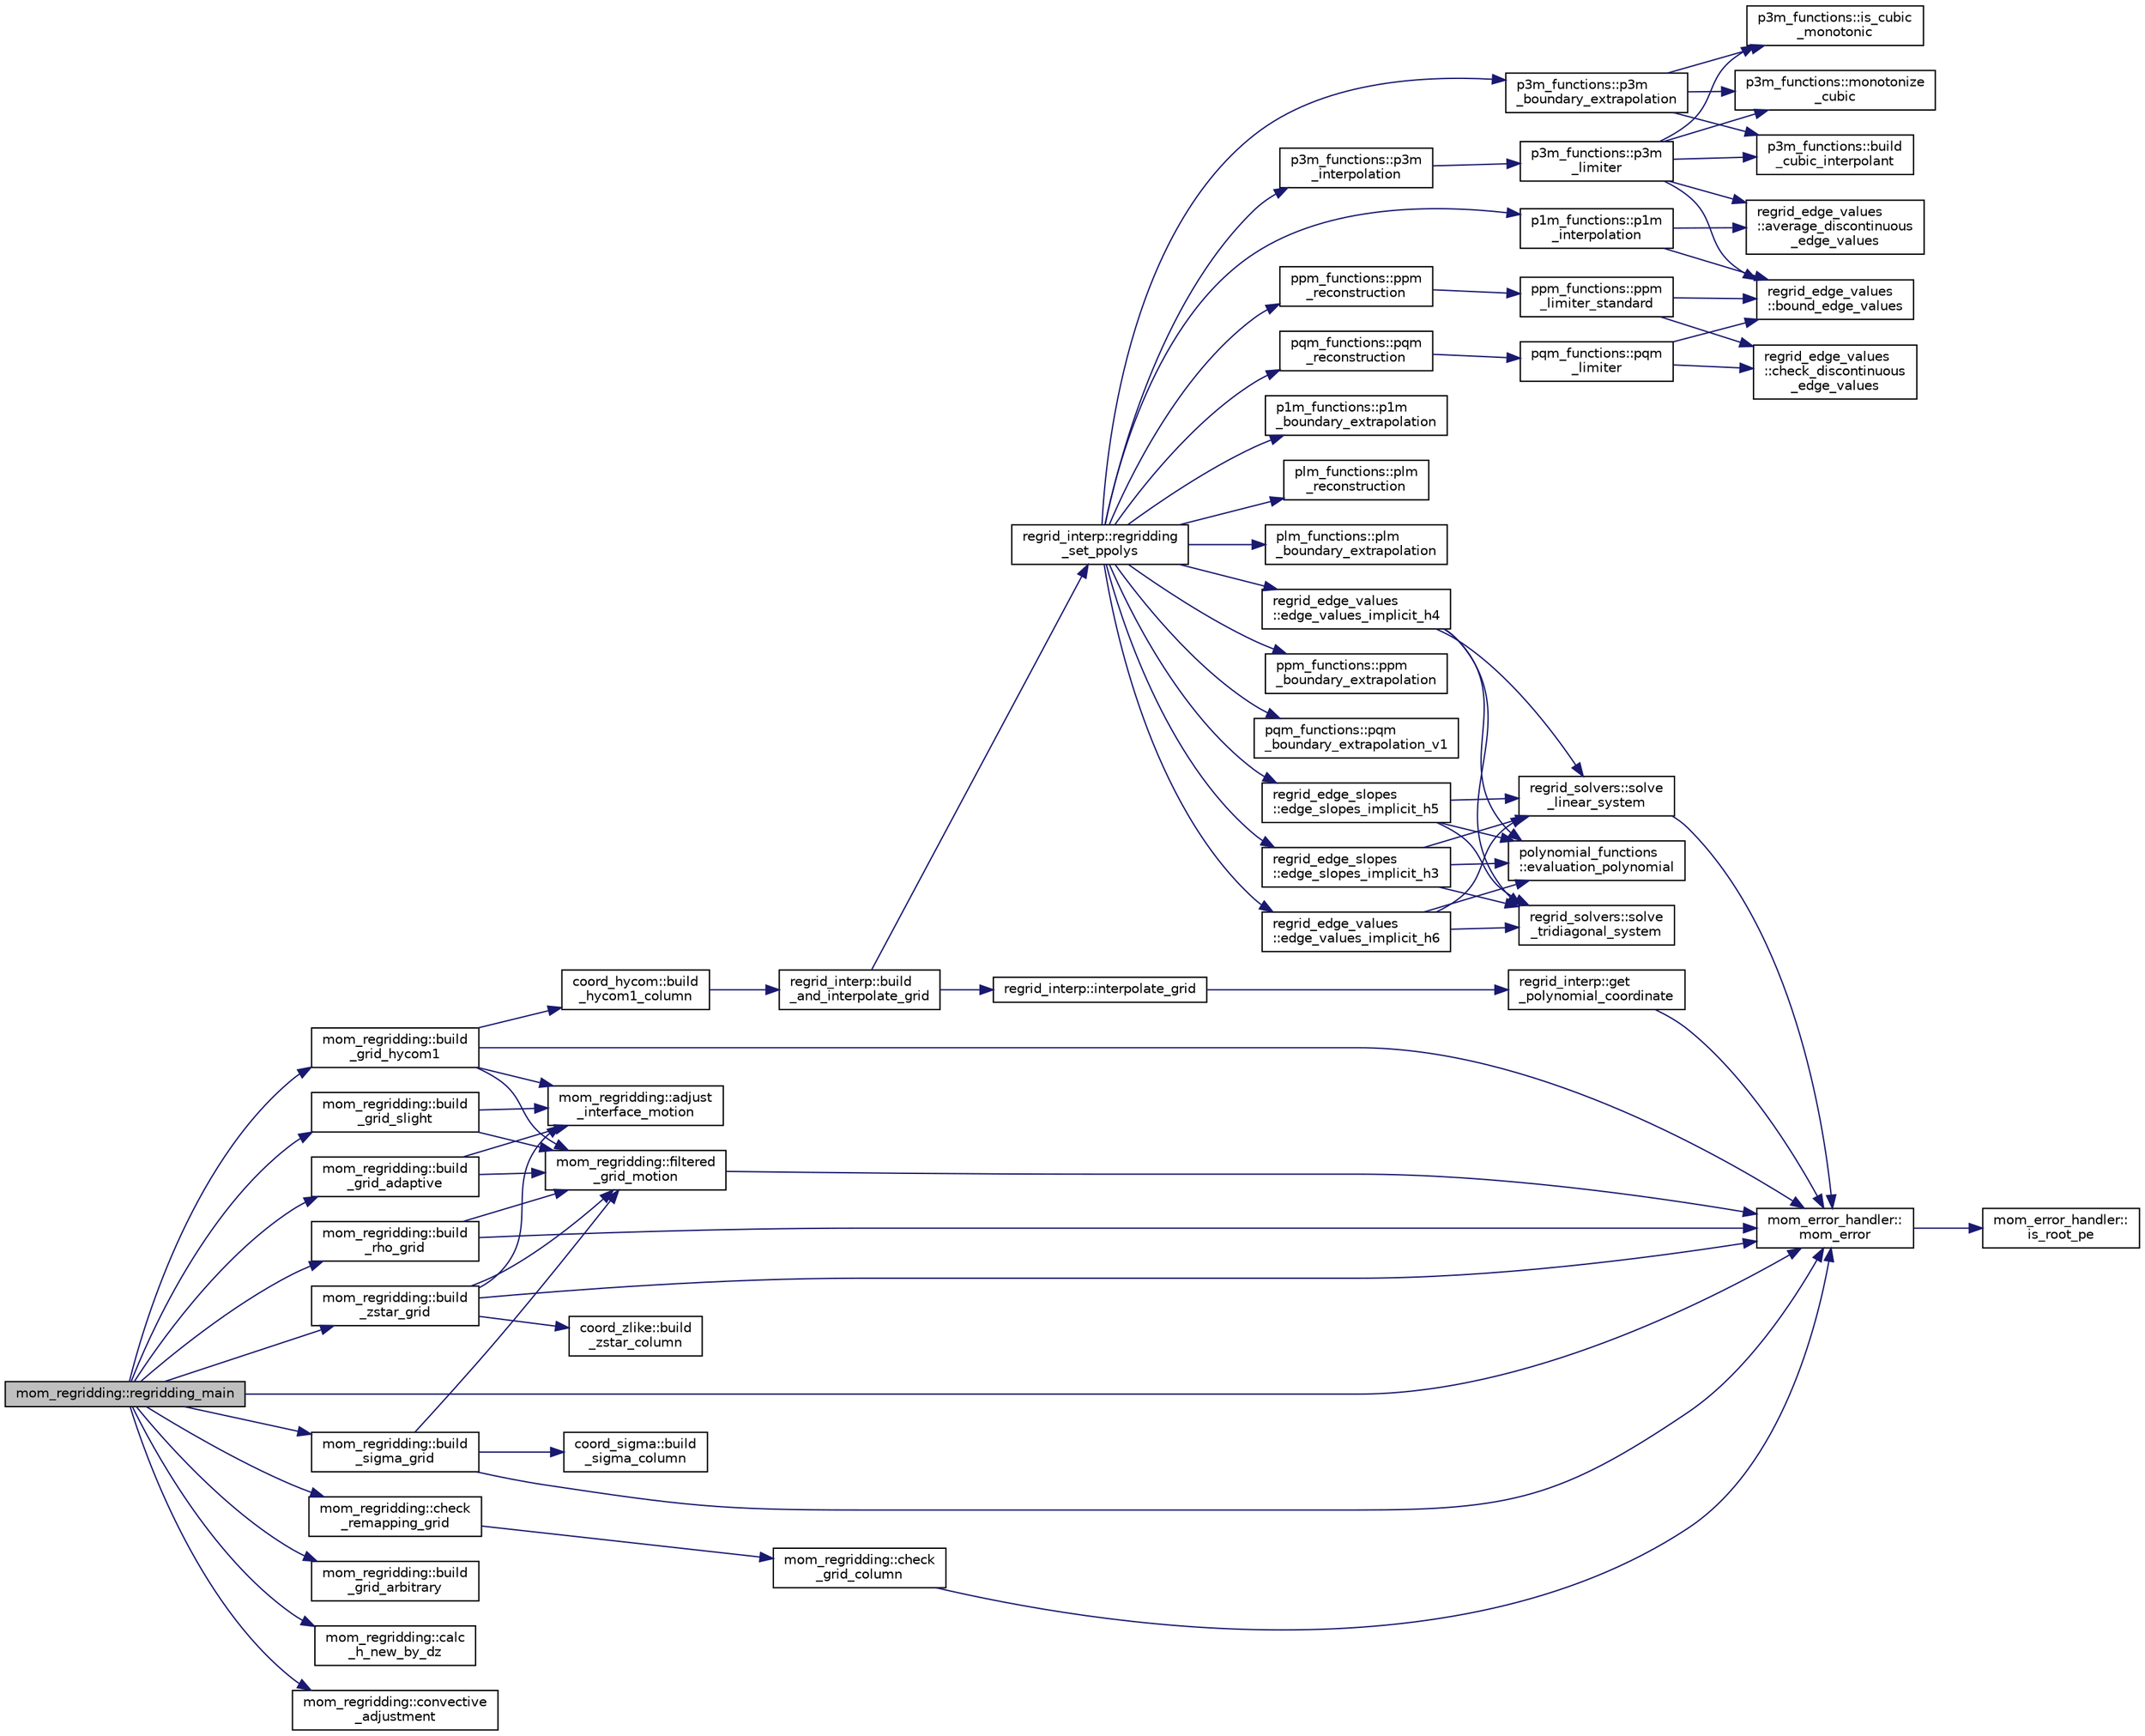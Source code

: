 digraph "mom_regridding::regridding_main"
{
 // INTERACTIVE_SVG=YES
  edge [fontname="Helvetica",fontsize="10",labelfontname="Helvetica",labelfontsize="10"];
  node [fontname="Helvetica",fontsize="10",shape=record];
  rankdir="LR";
  Node174 [label="mom_regridding::regridding_main",height=0.2,width=0.4,color="black", fillcolor="grey75", style="filled", fontcolor="black"];
  Node174 -> Node175 [color="midnightblue",fontsize="10",style="solid",fontname="Helvetica"];
  Node175 [label="mom_regridding::build\l_grid_adaptive",height=0.2,width=0.4,color="black", fillcolor="white", style="filled",URL="$namespacemom__regridding.html#a259fcaa5cdd7c8e38406f9bbc01172e1"];
  Node175 -> Node176 [color="midnightblue",fontsize="10",style="solid",fontname="Helvetica"];
  Node176 [label="mom_regridding::adjust\l_interface_motion",height=0.2,width=0.4,color="black", fillcolor="white", style="filled",URL="$namespacemom__regridding.html#ab18f7ea3cfa3c3892cb69086e3a4baef",tooltip="Adjust dz_Interface to ensure non-negative future thicknesses. "];
  Node175 -> Node177 [color="midnightblue",fontsize="10",style="solid",fontname="Helvetica"];
  Node177 [label="mom_regridding::filtered\l_grid_motion",height=0.2,width=0.4,color="black", fillcolor="white", style="filled",URL="$namespacemom__regridding.html#a9dddf53999f90d1a4edc79179c5b5da4",tooltip="Returns the change in interface position motion after filtering and assuming the top and bottom inter..."];
  Node177 -> Node178 [color="midnightblue",fontsize="10",style="solid",fontname="Helvetica"];
  Node178 [label="mom_error_handler::\lmom_error",height=0.2,width=0.4,color="black", fillcolor="white", style="filled",URL="$namespacemom__error__handler.html#a460cfb79a06c29fc249952c2a3710d67"];
  Node178 -> Node179 [color="midnightblue",fontsize="10",style="solid",fontname="Helvetica"];
  Node179 [label="mom_error_handler::\lis_root_pe",height=0.2,width=0.4,color="black", fillcolor="white", style="filled",URL="$namespacemom__error__handler.html#ad5f00a53059c72fe2332d1436c80ca71"];
  Node174 -> Node180 [color="midnightblue",fontsize="10",style="solid",fontname="Helvetica"];
  Node180 [label="mom_regridding::build\l_grid_arbitrary",height=0.2,width=0.4,color="black", fillcolor="white", style="filled",URL="$namespacemom__regridding.html#a53fe5957610e488f1fb9052ff69007ec"];
  Node174 -> Node181 [color="midnightblue",fontsize="10",style="solid",fontname="Helvetica"];
  Node181 [label="mom_regridding::build\l_grid_hycom1",height=0.2,width=0.4,color="black", fillcolor="white", style="filled",URL="$namespacemom__regridding.html#ab3541b357806978862434ee19b1be774",tooltip="Builds a simple HyCOM-like grid with the deepest location of potential density interpolated from the ..."];
  Node181 -> Node176 [color="midnightblue",fontsize="10",style="solid",fontname="Helvetica"];
  Node181 -> Node182 [color="midnightblue",fontsize="10",style="solid",fontname="Helvetica"];
  Node182 [label="coord_hycom::build\l_hycom1_column",height=0.2,width=0.4,color="black", fillcolor="white", style="filled",URL="$namespacecoord__hycom.html#a863abf3f62297588e4a3065fbf9333ea",tooltip="Build a HyCOM coordinate column. "];
  Node182 -> Node183 [color="midnightblue",fontsize="10",style="solid",fontname="Helvetica"];
  Node183 [label="regrid_interp::build\l_and_interpolate_grid",height=0.2,width=0.4,color="black", fillcolor="white", style="filled",URL="$namespaceregrid__interp.html#a4d634eff5836d643ef27129fc934853a"];
  Node183 -> Node184 [color="midnightblue",fontsize="10",style="solid",fontname="Helvetica"];
  Node184 [label="regrid_interp::regridding\l_set_ppolys",height=0.2,width=0.4,color="black", fillcolor="white", style="filled",URL="$namespaceregrid__interp.html#a1dfc0e2c1924dddd25b9102ec2ecf06e",tooltip="Given the set of target values and cell densities, this routine builds an interpolated profile for th..."];
  Node184 -> Node185 [color="midnightblue",fontsize="10",style="solid",fontname="Helvetica"];
  Node185 [label="p1m_functions::p1m\l_interpolation",height=0.2,width=0.4,color="black", fillcolor="white", style="filled",URL="$namespacep1m__functions.html#a273326895b99b2f74560cc9ec4c26c3d"];
  Node185 -> Node186 [color="midnightblue",fontsize="10",style="solid",fontname="Helvetica"];
  Node186 [label="regrid_edge_values\l::bound_edge_values",height=0.2,width=0.4,color="black", fillcolor="white", style="filled",URL="$namespaceregrid__edge__values.html#aa204fe78ee22cae62f2b7f1bc76151a9"];
  Node185 -> Node187 [color="midnightblue",fontsize="10",style="solid",fontname="Helvetica"];
  Node187 [label="regrid_edge_values\l::average_discontinuous\l_edge_values",height=0.2,width=0.4,color="black", fillcolor="white", style="filled",URL="$namespaceregrid__edge__values.html#a2d51073fc6e6639040566f966041fc06"];
  Node184 -> Node188 [color="midnightblue",fontsize="10",style="solid",fontname="Helvetica"];
  Node188 [label="p1m_functions::p1m\l_boundary_extrapolation",height=0.2,width=0.4,color="black", fillcolor="white", style="filled",URL="$namespacep1m__functions.html#a5b0595c2a8b890e7e539768bd1126942"];
  Node184 -> Node189 [color="midnightblue",fontsize="10",style="solid",fontname="Helvetica"];
  Node189 [label="regrid_edge_values\l::edge_values_implicit_h4",height=0.2,width=0.4,color="black", fillcolor="white", style="filled",URL="$namespaceregrid__edge__values.html#a2c2460b31b6de501eed3cb7db07a4be5"];
  Node189 -> Node190 [color="midnightblue",fontsize="10",style="solid",fontname="Helvetica"];
  Node190 [label="regrid_solvers::solve\l_linear_system",height=0.2,width=0.4,color="black", fillcolor="white", style="filled",URL="$namespaceregrid__solvers.html#a8130a338b59de62b00f68da4204568ad"];
  Node190 -> Node178 [color="midnightblue",fontsize="10",style="solid",fontname="Helvetica"];
  Node189 -> Node191 [color="midnightblue",fontsize="10",style="solid",fontname="Helvetica"];
  Node191 [label="polynomial_functions\l::evaluation_polynomial",height=0.2,width=0.4,color="black", fillcolor="white", style="filled",URL="$namespacepolynomial__functions.html#aed77465c5ca9937dab06fdb5f94eba39"];
  Node189 -> Node192 [color="midnightblue",fontsize="10",style="solid",fontname="Helvetica"];
  Node192 [label="regrid_solvers::solve\l_tridiagonal_system",height=0.2,width=0.4,color="black", fillcolor="white", style="filled",URL="$namespaceregrid__solvers.html#a0d5c3cff8f31429b0a2c6d267e8b345d"];
  Node184 -> Node193 [color="midnightblue",fontsize="10",style="solid",fontname="Helvetica"];
  Node193 [label="plm_functions::plm\l_reconstruction",height=0.2,width=0.4,color="black", fillcolor="white", style="filled",URL="$namespaceplm__functions.html#abf6acfcb1bef51f0c1f8682de53782c4"];
  Node184 -> Node194 [color="midnightblue",fontsize="10",style="solid",fontname="Helvetica"];
  Node194 [label="plm_functions::plm\l_boundary_extrapolation",height=0.2,width=0.4,color="black", fillcolor="white", style="filled",URL="$namespaceplm__functions.html#a66dd52e70d72fb5830f9c4fb16efb2e8"];
  Node184 -> Node195 [color="midnightblue",fontsize="10",style="solid",fontname="Helvetica"];
  Node195 [label="ppm_functions::ppm\l_reconstruction",height=0.2,width=0.4,color="black", fillcolor="white", style="filled",URL="$namespaceppm__functions.html#a97e2144c7499aacd90858788f1312432",tooltip="Builds quadratic polynomials coefficients from cell mean and edge values. "];
  Node195 -> Node196 [color="midnightblue",fontsize="10",style="solid",fontname="Helvetica"];
  Node196 [label="ppm_functions::ppm\l_limiter_standard",height=0.2,width=0.4,color="black", fillcolor="white", style="filled",URL="$namespaceppm__functions.html#a89920c90b84f0b241c5a6d65fe2870b9",tooltip="Adjusts edge values using the standard PPM limiter (Colella & Woodward, JCP 1984) after first checkin..."];
  Node196 -> Node186 [color="midnightblue",fontsize="10",style="solid",fontname="Helvetica"];
  Node196 -> Node197 [color="midnightblue",fontsize="10",style="solid",fontname="Helvetica"];
  Node197 [label="regrid_edge_values\l::check_discontinuous\l_edge_values",height=0.2,width=0.4,color="black", fillcolor="white", style="filled",URL="$namespaceregrid__edge__values.html#acbdacbbf7212e538bb52a9729fc949a7"];
  Node184 -> Node198 [color="midnightblue",fontsize="10",style="solid",fontname="Helvetica"];
  Node198 [label="ppm_functions::ppm\l_boundary_extrapolation",height=0.2,width=0.4,color="black", fillcolor="white", style="filled",URL="$namespaceppm__functions.html#aaf88d77ece3a30843c730fd2d57c517f"];
  Node184 -> Node199 [color="midnightblue",fontsize="10",style="solid",fontname="Helvetica"];
  Node199 [label="regrid_edge_slopes\l::edge_slopes_implicit_h3",height=0.2,width=0.4,color="black", fillcolor="white", style="filled",URL="$namespaceregrid__edge__slopes.html#a378dcb603968664e58d65e8ed892ec69"];
  Node199 -> Node190 [color="midnightblue",fontsize="10",style="solid",fontname="Helvetica"];
  Node199 -> Node191 [color="midnightblue",fontsize="10",style="solid",fontname="Helvetica"];
  Node199 -> Node192 [color="midnightblue",fontsize="10",style="solid",fontname="Helvetica"];
  Node184 -> Node200 [color="midnightblue",fontsize="10",style="solid",fontname="Helvetica"];
  Node200 [label="p3m_functions::p3m\l_interpolation",height=0.2,width=0.4,color="black", fillcolor="white", style="filled",URL="$namespacep3m__functions.html#a1769b4b4ced88bbd9f28e348a7bdeabc"];
  Node200 -> Node201 [color="midnightblue",fontsize="10",style="solid",fontname="Helvetica"];
  Node201 [label="p3m_functions::p3m\l_limiter",height=0.2,width=0.4,color="black", fillcolor="white", style="filled",URL="$namespacep3m__functions.html#a377fa3f7b5caf101d47fa0d4c9b84f64"];
  Node201 -> Node186 [color="midnightblue",fontsize="10",style="solid",fontname="Helvetica"];
  Node201 -> Node187 [color="midnightblue",fontsize="10",style="solid",fontname="Helvetica"];
  Node201 -> Node202 [color="midnightblue",fontsize="10",style="solid",fontname="Helvetica"];
  Node202 [label="p3m_functions::build\l_cubic_interpolant",height=0.2,width=0.4,color="black", fillcolor="white", style="filled",URL="$namespacep3m__functions.html#a073c1f3e8fabe99bdae91ef37e5161ee"];
  Node201 -> Node203 [color="midnightblue",fontsize="10",style="solid",fontname="Helvetica"];
  Node203 [label="p3m_functions::is_cubic\l_monotonic",height=0.2,width=0.4,color="black", fillcolor="white", style="filled",URL="$namespacep3m__functions.html#a7c194c12772ac968650dc2072d5b32ba"];
  Node201 -> Node204 [color="midnightblue",fontsize="10",style="solid",fontname="Helvetica"];
  Node204 [label="p3m_functions::monotonize\l_cubic",height=0.2,width=0.4,color="black", fillcolor="white", style="filled",URL="$namespacep3m__functions.html#adb96651fe725f11e90dec2b8509989b0"];
  Node184 -> Node205 [color="midnightblue",fontsize="10",style="solid",fontname="Helvetica"];
  Node205 [label="p3m_functions::p3m\l_boundary_extrapolation",height=0.2,width=0.4,color="black", fillcolor="white", style="filled",URL="$namespacep3m__functions.html#a1c48a9ed2f3ee6a192f99cbded1298ce"];
  Node205 -> Node202 [color="midnightblue",fontsize="10",style="solid",fontname="Helvetica"];
  Node205 -> Node203 [color="midnightblue",fontsize="10",style="solid",fontname="Helvetica"];
  Node205 -> Node204 [color="midnightblue",fontsize="10",style="solid",fontname="Helvetica"];
  Node184 -> Node206 [color="midnightblue",fontsize="10",style="solid",fontname="Helvetica"];
  Node206 [label="regrid_edge_values\l::edge_values_implicit_h6",height=0.2,width=0.4,color="black", fillcolor="white", style="filled",URL="$namespaceregrid__edge__values.html#a6c14843c556353d86f2efb4c7c74c9f5"];
  Node206 -> Node190 [color="midnightblue",fontsize="10",style="solid",fontname="Helvetica"];
  Node206 -> Node191 [color="midnightblue",fontsize="10",style="solid",fontname="Helvetica"];
  Node206 -> Node192 [color="midnightblue",fontsize="10",style="solid",fontname="Helvetica"];
  Node184 -> Node207 [color="midnightblue",fontsize="10",style="solid",fontname="Helvetica"];
  Node207 [label="regrid_edge_slopes\l::edge_slopes_implicit_h5",height=0.2,width=0.4,color="black", fillcolor="white", style="filled",URL="$namespaceregrid__edge__slopes.html#a32fc906bf14cfb859703b4a1a7c46a9c"];
  Node207 -> Node190 [color="midnightblue",fontsize="10",style="solid",fontname="Helvetica"];
  Node207 -> Node191 [color="midnightblue",fontsize="10",style="solid",fontname="Helvetica"];
  Node207 -> Node192 [color="midnightblue",fontsize="10",style="solid",fontname="Helvetica"];
  Node184 -> Node208 [color="midnightblue",fontsize="10",style="solid",fontname="Helvetica"];
  Node208 [label="pqm_functions::pqm\l_reconstruction",height=0.2,width=0.4,color="black", fillcolor="white", style="filled",URL="$namespacepqm__functions.html#ada7e1a8d9d70b5b78b5e2dfddb5ffa43"];
  Node208 -> Node209 [color="midnightblue",fontsize="10",style="solid",fontname="Helvetica"];
  Node209 [label="pqm_functions::pqm\l_limiter",height=0.2,width=0.4,color="black", fillcolor="white", style="filled",URL="$namespacepqm__functions.html#a0ce0d64922453de1312adec7b8746544"];
  Node209 -> Node186 [color="midnightblue",fontsize="10",style="solid",fontname="Helvetica"];
  Node209 -> Node197 [color="midnightblue",fontsize="10",style="solid",fontname="Helvetica"];
  Node184 -> Node210 [color="midnightblue",fontsize="10",style="solid",fontname="Helvetica"];
  Node210 [label="pqm_functions::pqm\l_boundary_extrapolation_v1",height=0.2,width=0.4,color="black", fillcolor="white", style="filled",URL="$namespacepqm__functions.html#ae2c3bd1b82cddbe1bbb0e93e83d93e48"];
  Node183 -> Node211 [color="midnightblue",fontsize="10",style="solid",fontname="Helvetica"];
  Node211 [label="regrid_interp::interpolate_grid",height=0.2,width=0.4,color="black", fillcolor="white", style="filled",URL="$namespaceregrid__interp.html#a3b8e2f8c3b01e0e9fd262342626e2e53",tooltip="Given target values (e.g., density), build new grid based on polynomial. "];
  Node211 -> Node212 [color="midnightblue",fontsize="10",style="solid",fontname="Helvetica"];
  Node212 [label="regrid_interp::get\l_polynomial_coordinate",height=0.2,width=0.4,color="black", fillcolor="white", style="filled",URL="$namespaceregrid__interp.html#a0ae520ac9674328daa213879c8ffaff8",tooltip="Given a target value, find corresponding coordinate for given polynomial. "];
  Node212 -> Node178 [color="midnightblue",fontsize="10",style="solid",fontname="Helvetica"];
  Node181 -> Node177 [color="midnightblue",fontsize="10",style="solid",fontname="Helvetica"];
  Node181 -> Node178 [color="midnightblue",fontsize="10",style="solid",fontname="Helvetica"];
  Node174 -> Node213 [color="midnightblue",fontsize="10",style="solid",fontname="Helvetica"];
  Node213 [label="mom_regridding::build\l_grid_slight",height=0.2,width=0.4,color="black", fillcolor="white", style="filled",URL="$namespacemom__regridding.html#a22774f1202d4e7c7c52154bd00206b01",tooltip="Builds a grid that tracks density interfaces for water that is denser than the surface density plus a..."];
  Node213 -> Node176 [color="midnightblue",fontsize="10",style="solid",fontname="Helvetica"];
  Node213 -> Node177 [color="midnightblue",fontsize="10",style="solid",fontname="Helvetica"];
  Node174 -> Node214 [color="midnightblue",fontsize="10",style="solid",fontname="Helvetica"];
  Node214 [label="mom_regridding::build\l_rho_grid",height=0.2,width=0.4,color="black", fillcolor="white", style="filled",URL="$namespacemom__regridding.html#a58a19305bbdab26bfa4f336dfac8c4f8"];
  Node214 -> Node177 [color="midnightblue",fontsize="10",style="solid",fontname="Helvetica"];
  Node214 -> Node178 [color="midnightblue",fontsize="10",style="solid",fontname="Helvetica"];
  Node174 -> Node215 [color="midnightblue",fontsize="10",style="solid",fontname="Helvetica"];
  Node215 [label="mom_regridding::build\l_sigma_grid",height=0.2,width=0.4,color="black", fillcolor="white", style="filled",URL="$namespacemom__regridding.html#a455d807ccfbbfd109be231321bec1038"];
  Node215 -> Node216 [color="midnightblue",fontsize="10",style="solid",fontname="Helvetica"];
  Node216 [label="coord_sigma::build\l_sigma_column",height=0.2,width=0.4,color="black", fillcolor="white", style="filled",URL="$namespacecoord__sigma.html#af9c9b057caf689bac020b33a17edaae5",tooltip="Build a sigma coordinate column. "];
  Node215 -> Node177 [color="midnightblue",fontsize="10",style="solid",fontname="Helvetica"];
  Node215 -> Node178 [color="midnightblue",fontsize="10",style="solid",fontname="Helvetica"];
  Node174 -> Node217 [color="midnightblue",fontsize="10",style="solid",fontname="Helvetica"];
  Node217 [label="mom_regridding::build\l_zstar_grid",height=0.2,width=0.4,color="black", fillcolor="white", style="filled",URL="$namespacemom__regridding.html#a55e6873a74355daea004d39c452e0069",tooltip="Builds a z*-ccordinate grid with partial steps (Adcroft and Campin, 2004). z* is defined as z* = (z-e..."];
  Node217 -> Node176 [color="midnightblue",fontsize="10",style="solid",fontname="Helvetica"];
  Node217 -> Node218 [color="midnightblue",fontsize="10",style="solid",fontname="Helvetica"];
  Node218 [label="coord_zlike::build\l_zstar_column",height=0.2,width=0.4,color="black", fillcolor="white", style="filled",URL="$namespacecoord__zlike.html#ab8f52efae82230ac3ec4c3f288158d1a",tooltip="Builds a z* coordinate with a minimum thickness. "];
  Node217 -> Node177 [color="midnightblue",fontsize="10",style="solid",fontname="Helvetica"];
  Node217 -> Node178 [color="midnightblue",fontsize="10",style="solid",fontname="Helvetica"];
  Node174 -> Node219 [color="midnightblue",fontsize="10",style="solid",fontname="Helvetica"];
  Node219 [label="mom_regridding::calc\l_h_new_by_dz",height=0.2,width=0.4,color="black", fillcolor="white", style="filled",URL="$namespacemom__regridding.html#a25136915d797aa14491ca778370f46f8",tooltip="Calculates h_new from h + delta_k dzInterface. "];
  Node174 -> Node220 [color="midnightblue",fontsize="10",style="solid",fontname="Helvetica"];
  Node220 [label="mom_regridding::check\l_remapping_grid",height=0.2,width=0.4,color="black", fillcolor="white", style="filled",URL="$namespacemom__regridding.html#a810d6a0658d645ac7a9e2b6680ce819c",tooltip="Check that the total thickness of two grids match. "];
  Node220 -> Node221 [color="midnightblue",fontsize="10",style="solid",fontname="Helvetica"];
  Node221 [label="mom_regridding::check\l_grid_column",height=0.2,width=0.4,color="black", fillcolor="white", style="filled",URL="$namespacemom__regridding.html#ab2a6be87039f49176d91a494126d8430",tooltip="Check that the total thickness of new and old grids are consistent. "];
  Node221 -> Node178 [color="midnightblue",fontsize="10",style="solid",fontname="Helvetica"];
  Node174 -> Node222 [color="midnightblue",fontsize="10",style="solid",fontname="Helvetica"];
  Node222 [label="mom_regridding::convective\l_adjustment",height=0.2,width=0.4,color="black", fillcolor="white", style="filled",URL="$namespacemom__regridding.html#aac58190f39678cb94e0f918455804f43"];
  Node174 -> Node178 [color="midnightblue",fontsize="10",style="solid",fontname="Helvetica"];
}
